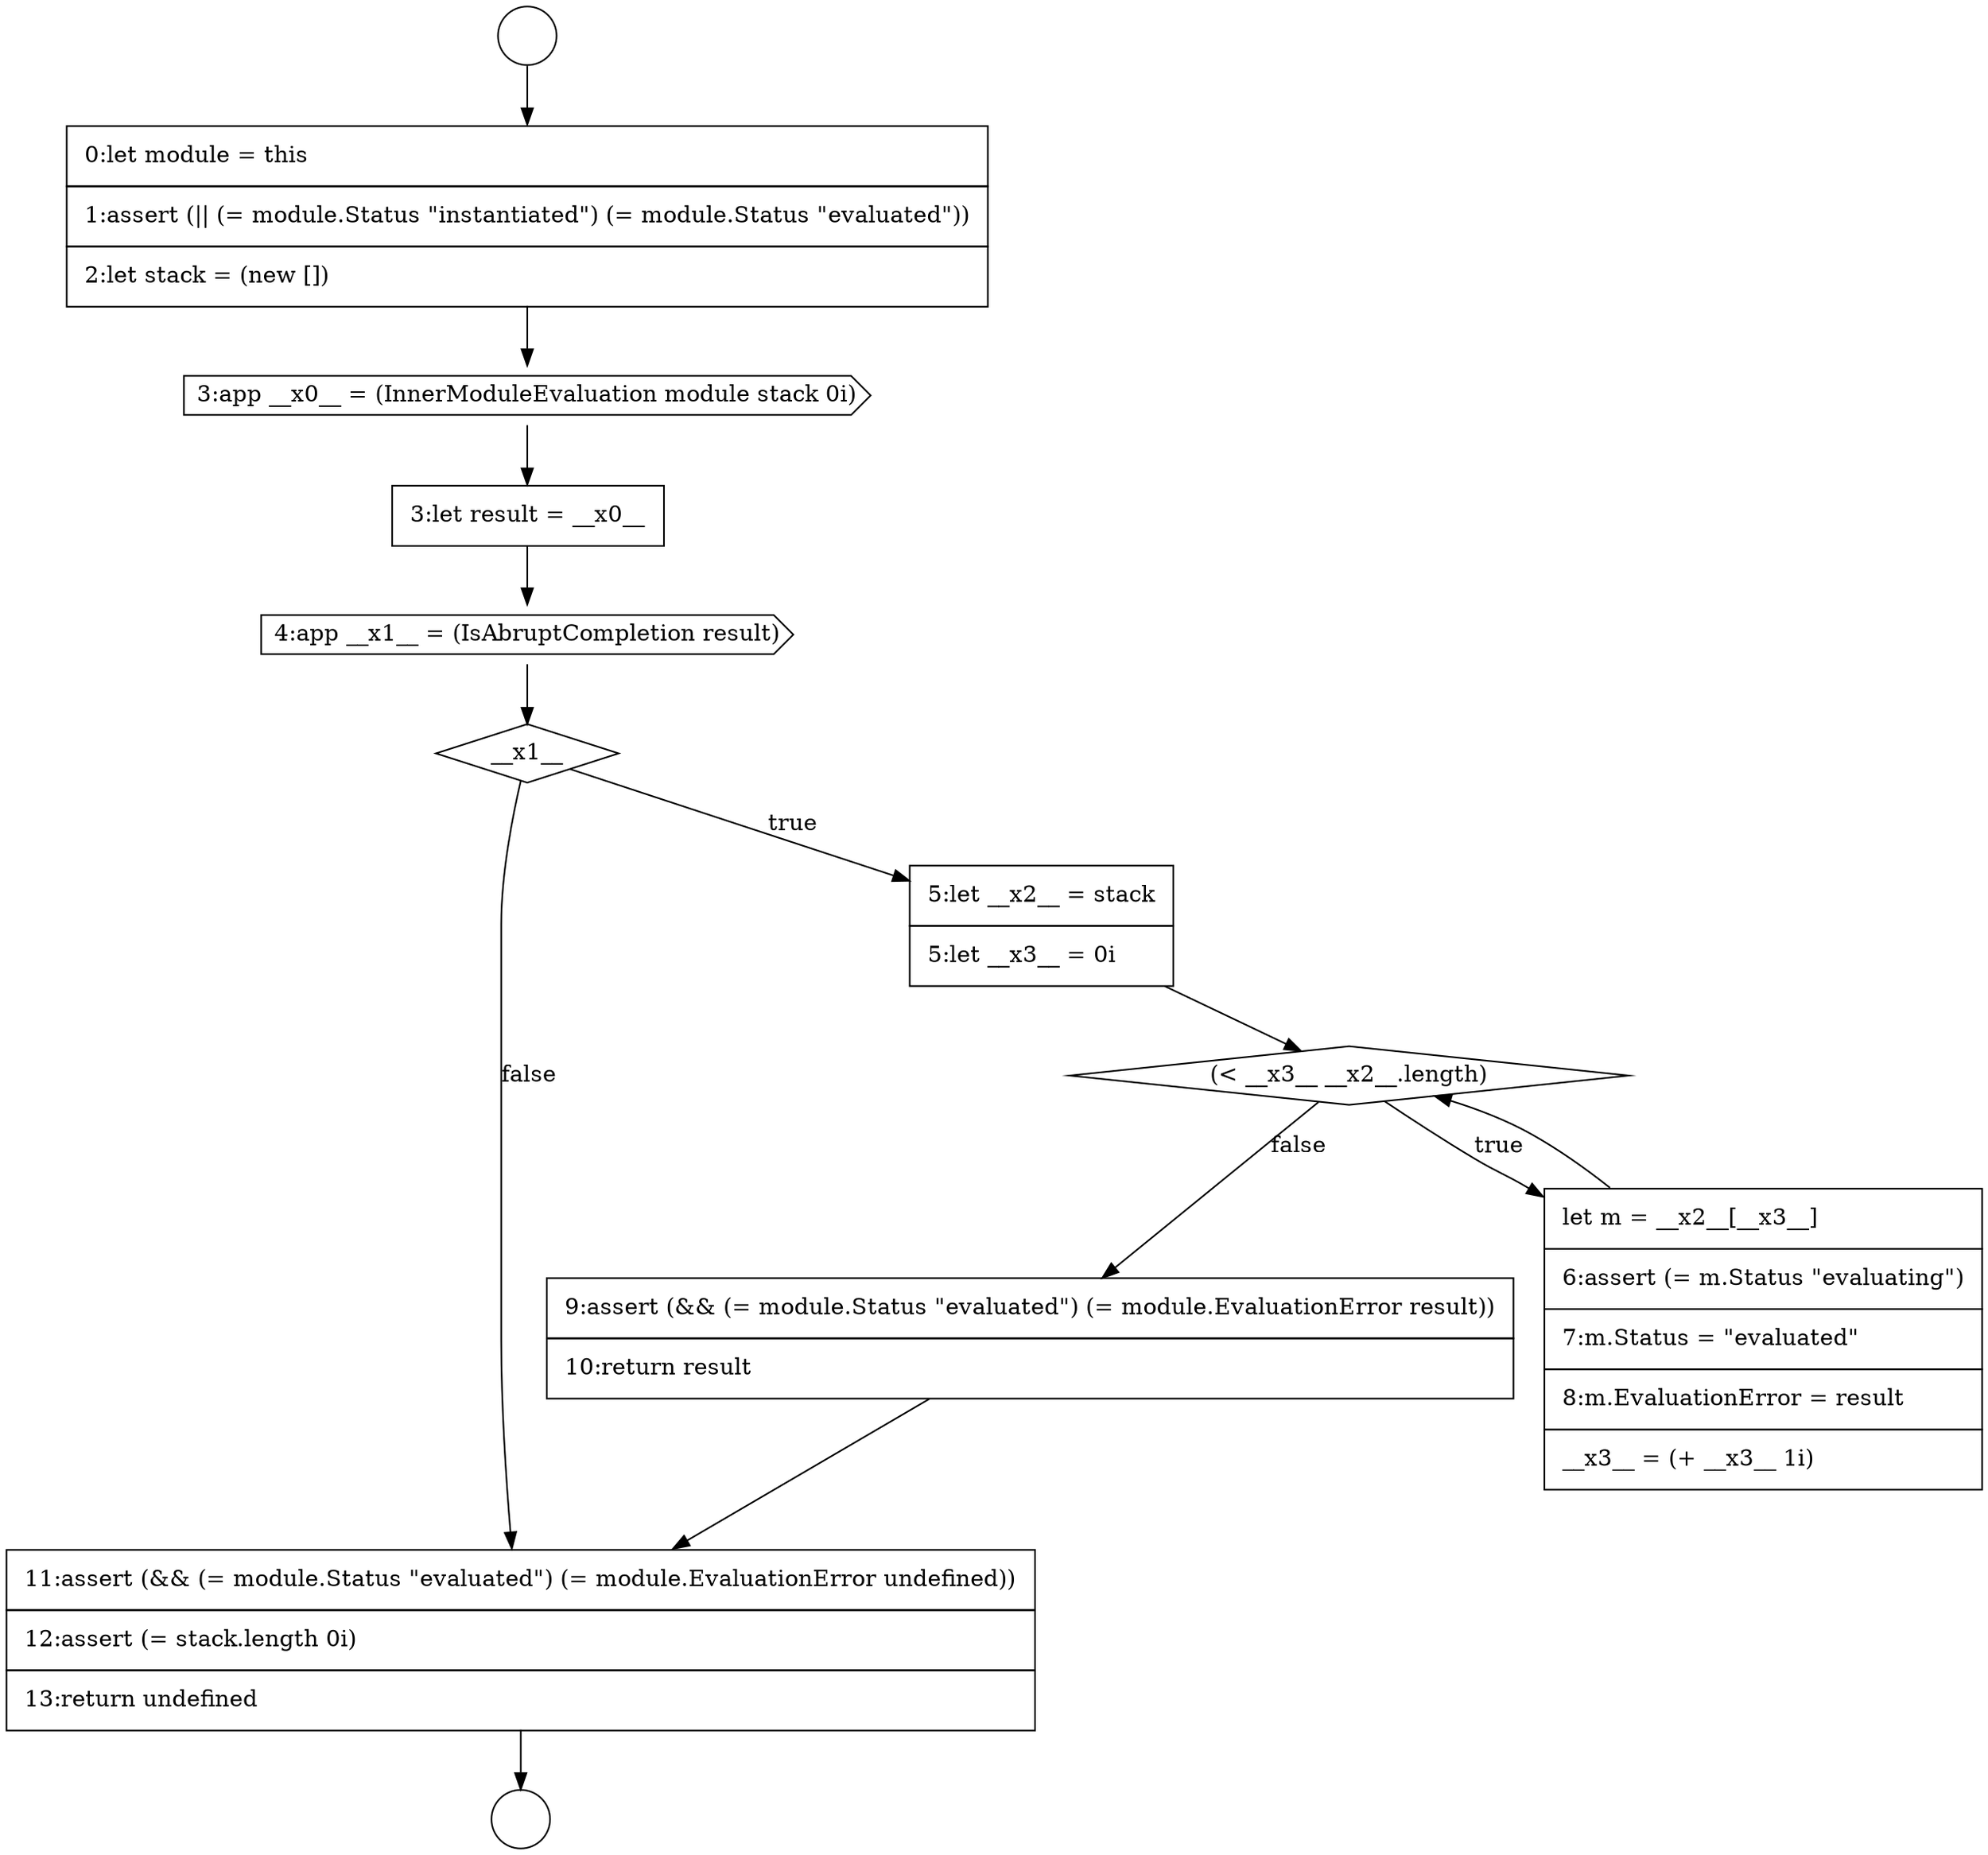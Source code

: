 digraph {
  node10570 [shape=none, margin=0, label=<<font color="black">
    <table border="0" cellborder="1" cellspacing="0" cellpadding="10">
      <tr><td align="left">9:assert (&amp;&amp; (= module.Status &quot;evaluated&quot;) (= module.EvaluationError result))</td></tr>
      <tr><td align="left">10:return result</td></tr>
    </table>
  </font>> color="black" fillcolor="white" style=filled]
  node10561 [shape=circle label=" " color="black" fillcolor="white" style=filled]
  node10566 [shape=diamond, label=<<font color="black">__x1__</font>> color="black" fillcolor="white" style=filled]
  node10560 [shape=circle label=" " color="black" fillcolor="white" style=filled]
  node10571 [shape=none, margin=0, label=<<font color="black">
    <table border="0" cellborder="1" cellspacing="0" cellpadding="10">
      <tr><td align="left">11:assert (&amp;&amp; (= module.Status &quot;evaluated&quot;) (= module.EvaluationError undefined))</td></tr>
      <tr><td align="left">12:assert (= stack.length 0i)</td></tr>
      <tr><td align="left">13:return undefined</td></tr>
    </table>
  </font>> color="black" fillcolor="white" style=filled]
  node10568 [shape=diamond, label=<<font color="black">(&lt; __x3__ __x2__.length)</font>> color="black" fillcolor="white" style=filled]
  node10563 [shape=cds, label=<<font color="black">3:app __x0__ = (InnerModuleEvaluation module stack 0i)</font>> color="black" fillcolor="white" style=filled]
  node10569 [shape=none, margin=0, label=<<font color="black">
    <table border="0" cellborder="1" cellspacing="0" cellpadding="10">
      <tr><td align="left">let m = __x2__[__x3__]</td></tr>
      <tr><td align="left">6:assert (= m.Status &quot;evaluating&quot;)</td></tr>
      <tr><td align="left">7:m.Status = &quot;evaluated&quot;</td></tr>
      <tr><td align="left">8:m.EvaluationError = result</td></tr>
      <tr><td align="left">__x3__ = (+ __x3__ 1i)</td></tr>
    </table>
  </font>> color="black" fillcolor="white" style=filled]
  node10567 [shape=none, margin=0, label=<<font color="black">
    <table border="0" cellborder="1" cellspacing="0" cellpadding="10">
      <tr><td align="left">5:let __x2__ = stack</td></tr>
      <tr><td align="left">5:let __x3__ = 0i</td></tr>
    </table>
  </font>> color="black" fillcolor="white" style=filled]
  node10562 [shape=none, margin=0, label=<<font color="black">
    <table border="0" cellborder="1" cellspacing="0" cellpadding="10">
      <tr><td align="left">0:let module = this</td></tr>
      <tr><td align="left">1:assert (|| (= module.Status &quot;instantiated&quot;) (= module.Status &quot;evaluated&quot;))</td></tr>
      <tr><td align="left">2:let stack = (new [])</td></tr>
    </table>
  </font>> color="black" fillcolor="white" style=filled]
  node10565 [shape=cds, label=<<font color="black">4:app __x1__ = (IsAbruptCompletion result)</font>> color="black" fillcolor="white" style=filled]
  node10564 [shape=none, margin=0, label=<<font color="black">
    <table border="0" cellborder="1" cellspacing="0" cellpadding="10">
      <tr><td align="left">3:let result = __x0__</td></tr>
    </table>
  </font>> color="black" fillcolor="white" style=filled]
  node10571 -> node10561 [ color="black"]
  node10564 -> node10565 [ color="black"]
  node10569 -> node10568 [ color="black"]
  node10565 -> node10566 [ color="black"]
  node10562 -> node10563 [ color="black"]
  node10563 -> node10564 [ color="black"]
  node10566 -> node10567 [label=<<font color="black">true</font>> color="black"]
  node10566 -> node10571 [label=<<font color="black">false</font>> color="black"]
  node10567 -> node10568 [ color="black"]
  node10568 -> node10569 [label=<<font color="black">true</font>> color="black"]
  node10568 -> node10570 [label=<<font color="black">false</font>> color="black"]
  node10570 -> node10571 [ color="black"]
  node10560 -> node10562 [ color="black"]
}
